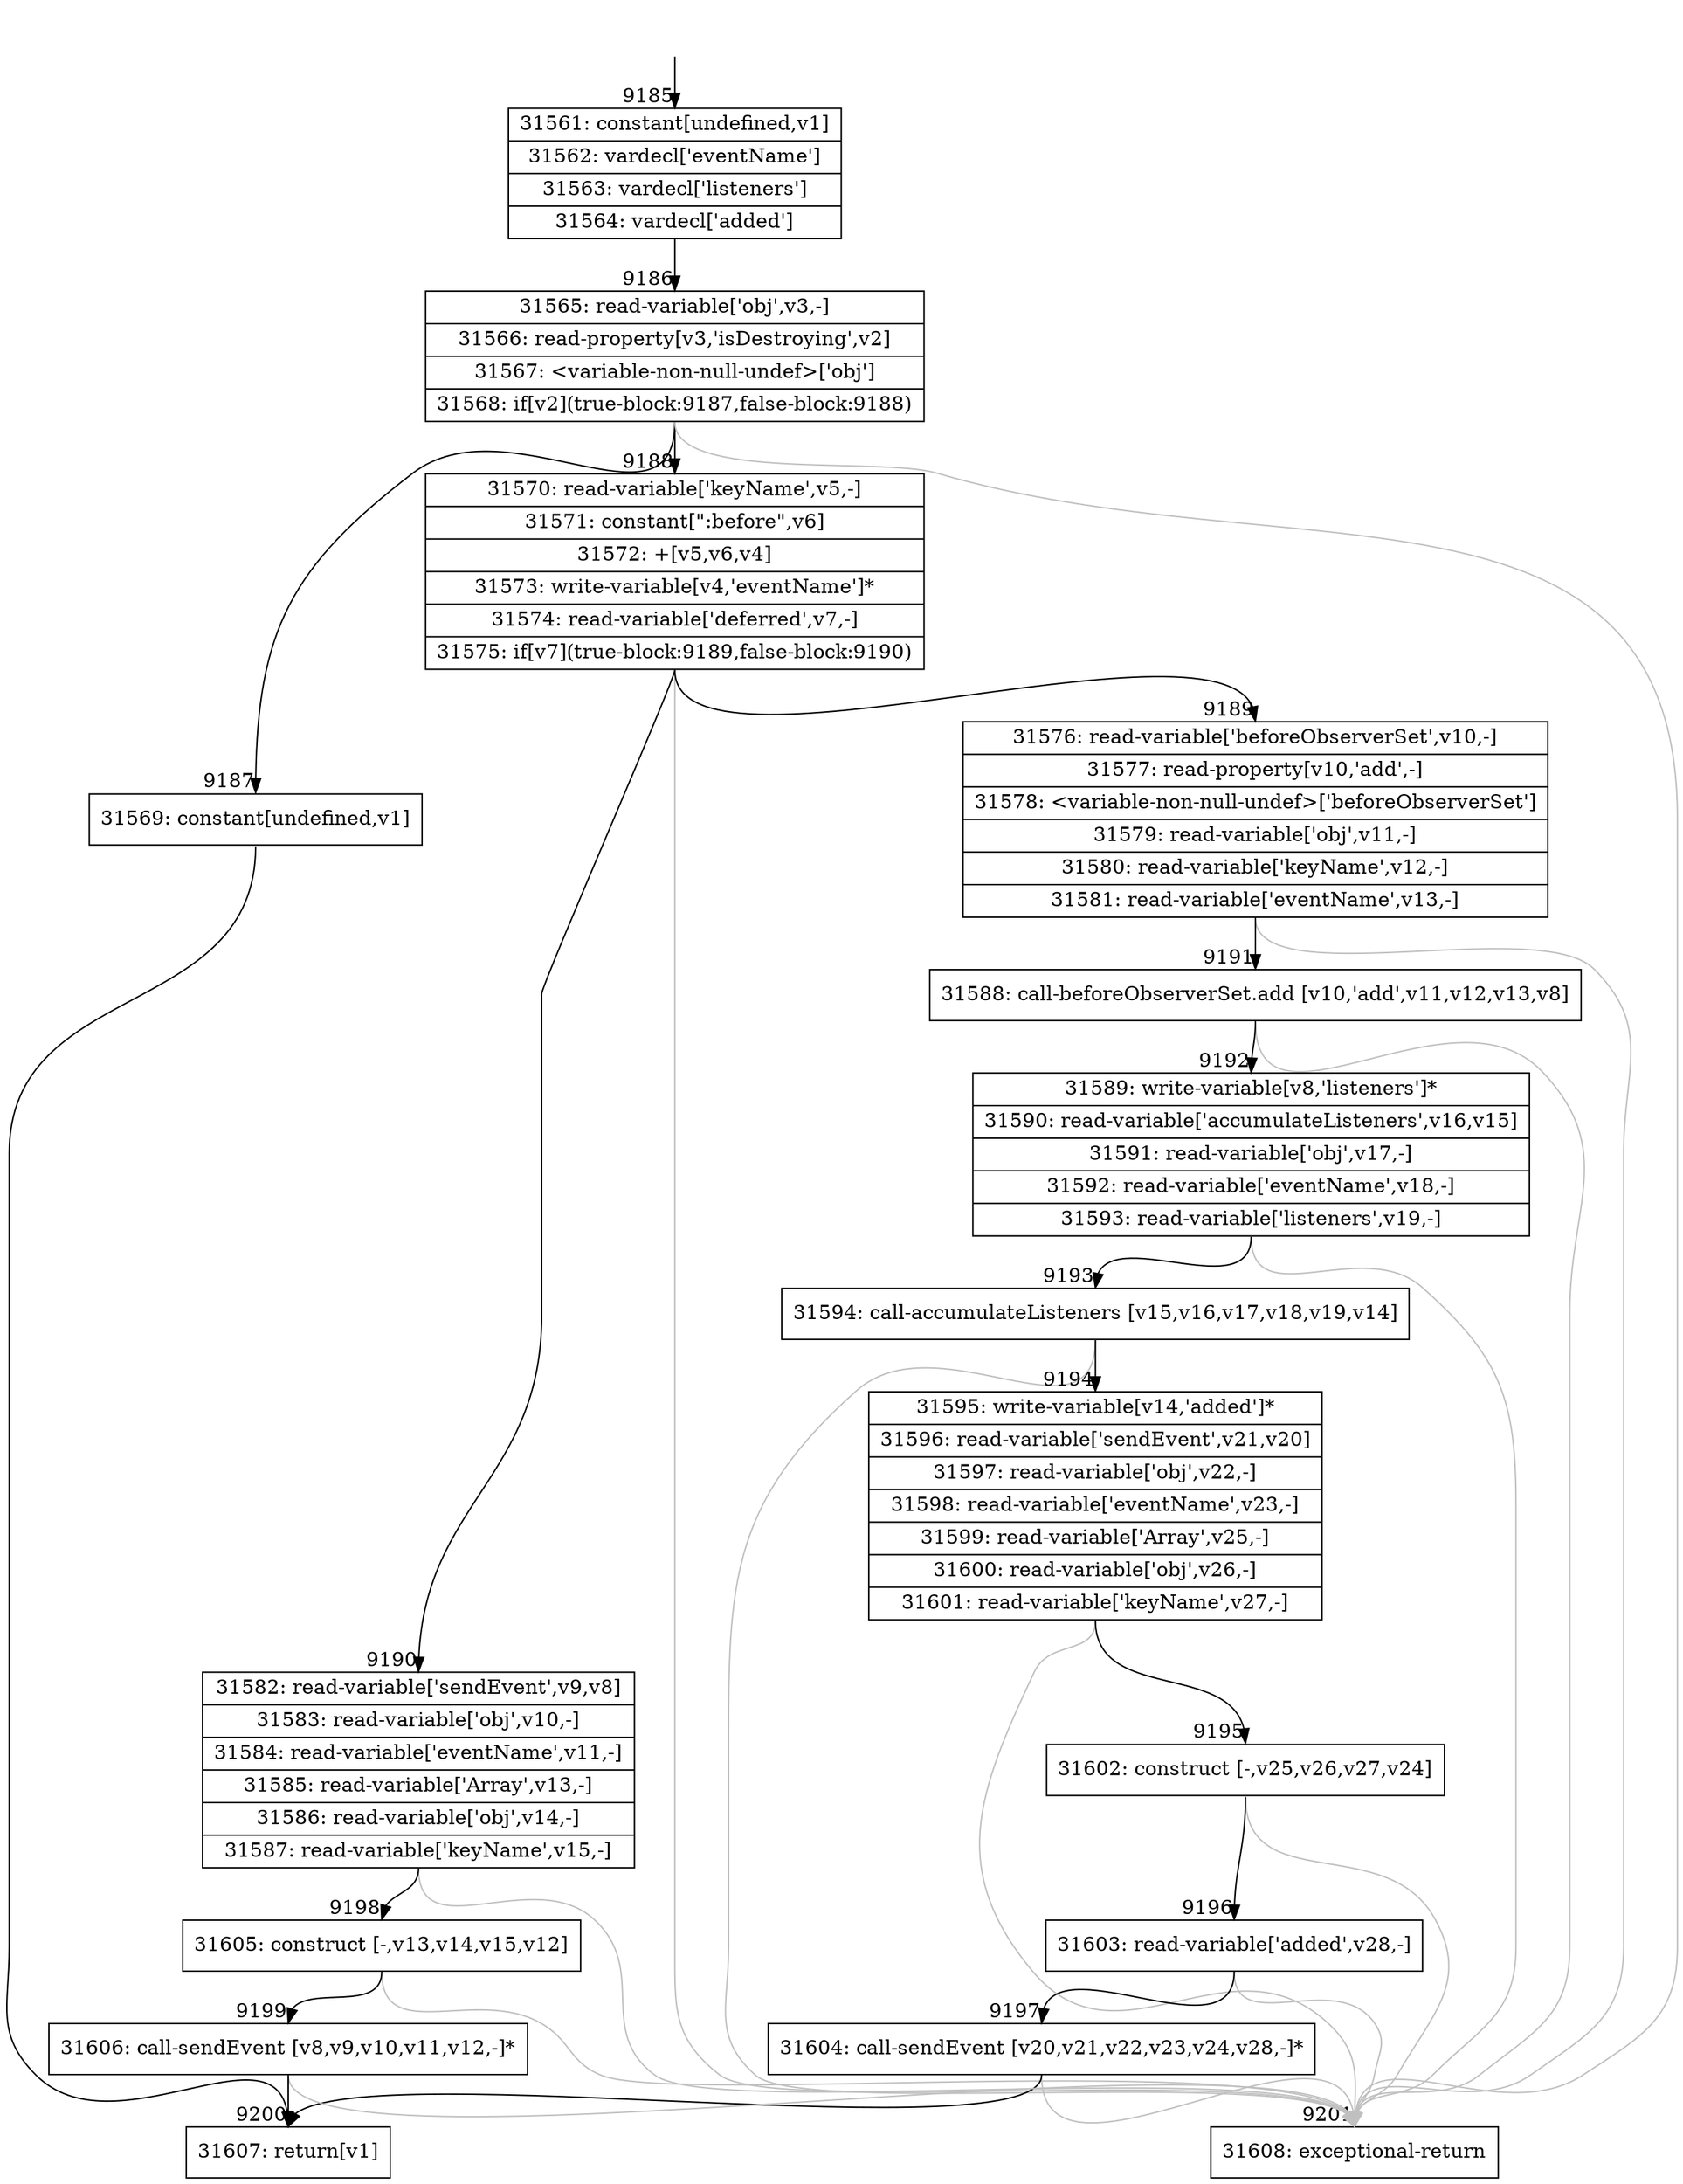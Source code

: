 digraph {
rankdir="TD"
BB_entry779[shape=none,label=""];
BB_entry779 -> BB9185 [tailport=s, headport=n, headlabel="    9185"]
BB9185 [shape=record label="{31561: constant[undefined,v1]|31562: vardecl['eventName']|31563: vardecl['listeners']|31564: vardecl['added']}" ] 
BB9185 -> BB9186 [tailport=s, headport=n, headlabel="      9186"]
BB9186 [shape=record label="{31565: read-variable['obj',v3,-]|31566: read-property[v3,'isDestroying',v2]|31567: \<variable-non-null-undef\>['obj']|31568: if[v2](true-block:9187,false-block:9188)}" ] 
BB9186 -> BB9187 [tailport=s, headport=n, headlabel="      9187"]
BB9186 -> BB9188 [tailport=s, headport=n, headlabel="      9188"]
BB9186 -> BB9201 [tailport=s, headport=n, color=gray, headlabel="      9201"]
BB9187 [shape=record label="{31569: constant[undefined,v1]}" ] 
BB9187 -> BB9200 [tailport=s, headport=n, headlabel="      9200"]
BB9188 [shape=record label="{31570: read-variable['keyName',v5,-]|31571: constant[\":before\",v6]|31572: +[v5,v6,v4]|31573: write-variable[v4,'eventName']*|31574: read-variable['deferred',v7,-]|31575: if[v7](true-block:9189,false-block:9190)}" ] 
BB9188 -> BB9189 [tailport=s, headport=n, headlabel="      9189"]
BB9188 -> BB9190 [tailport=s, headport=n, headlabel="      9190"]
BB9188 -> BB9201 [tailport=s, headport=n, color=gray]
BB9189 [shape=record label="{31576: read-variable['beforeObserverSet',v10,-]|31577: read-property[v10,'add',-]|31578: \<variable-non-null-undef\>['beforeObserverSet']|31579: read-variable['obj',v11,-]|31580: read-variable['keyName',v12,-]|31581: read-variable['eventName',v13,-]}" ] 
BB9189 -> BB9191 [tailport=s, headport=n, headlabel="      9191"]
BB9189 -> BB9201 [tailport=s, headport=n, color=gray]
BB9190 [shape=record label="{31582: read-variable['sendEvent',v9,v8]|31583: read-variable['obj',v10,-]|31584: read-variable['eventName',v11,-]|31585: read-variable['Array',v13,-]|31586: read-variable['obj',v14,-]|31587: read-variable['keyName',v15,-]}" ] 
BB9190 -> BB9198 [tailport=s, headport=n, headlabel="      9198"]
BB9190 -> BB9201 [tailport=s, headport=n, color=gray]
BB9191 [shape=record label="{31588: call-beforeObserverSet.add [v10,'add',v11,v12,v13,v8]}" ] 
BB9191 -> BB9192 [tailport=s, headport=n, headlabel="      9192"]
BB9191 -> BB9201 [tailport=s, headport=n, color=gray]
BB9192 [shape=record label="{31589: write-variable[v8,'listeners']*|31590: read-variable['accumulateListeners',v16,v15]|31591: read-variable['obj',v17,-]|31592: read-variable['eventName',v18,-]|31593: read-variable['listeners',v19,-]}" ] 
BB9192 -> BB9193 [tailport=s, headport=n, headlabel="      9193"]
BB9192 -> BB9201 [tailport=s, headport=n, color=gray]
BB9193 [shape=record label="{31594: call-accumulateListeners [v15,v16,v17,v18,v19,v14]}" ] 
BB9193 -> BB9194 [tailport=s, headport=n, headlabel="      9194"]
BB9193 -> BB9201 [tailport=s, headport=n, color=gray]
BB9194 [shape=record label="{31595: write-variable[v14,'added']*|31596: read-variable['sendEvent',v21,v20]|31597: read-variable['obj',v22,-]|31598: read-variable['eventName',v23,-]|31599: read-variable['Array',v25,-]|31600: read-variable['obj',v26,-]|31601: read-variable['keyName',v27,-]}" ] 
BB9194 -> BB9195 [tailport=s, headport=n, headlabel="      9195"]
BB9194 -> BB9201 [tailport=s, headport=n, color=gray]
BB9195 [shape=record label="{31602: construct [-,v25,v26,v27,v24]}" ] 
BB9195 -> BB9196 [tailport=s, headport=n, headlabel="      9196"]
BB9195 -> BB9201 [tailport=s, headport=n, color=gray]
BB9196 [shape=record label="{31603: read-variable['added',v28,-]}" ] 
BB9196 -> BB9197 [tailport=s, headport=n, headlabel="      9197"]
BB9196 -> BB9201 [tailport=s, headport=n, color=gray]
BB9197 [shape=record label="{31604: call-sendEvent [v20,v21,v22,v23,v24,v28,-]*}" ] 
BB9197 -> BB9200 [tailport=s, headport=n]
BB9197 -> BB9201 [tailport=s, headport=n, color=gray]
BB9198 [shape=record label="{31605: construct [-,v13,v14,v15,v12]}" ] 
BB9198 -> BB9199 [tailport=s, headport=n, headlabel="      9199"]
BB9198 -> BB9201 [tailport=s, headport=n, color=gray]
BB9199 [shape=record label="{31606: call-sendEvent [v8,v9,v10,v11,v12,-]*}" ] 
BB9199 -> BB9200 [tailport=s, headport=n]
BB9199 -> BB9201 [tailport=s, headport=n, color=gray]
BB9200 [shape=record label="{31607: return[v1]}" ] 
BB9201 [shape=record label="{31608: exceptional-return}" ] 
//#$~ 16319
}
